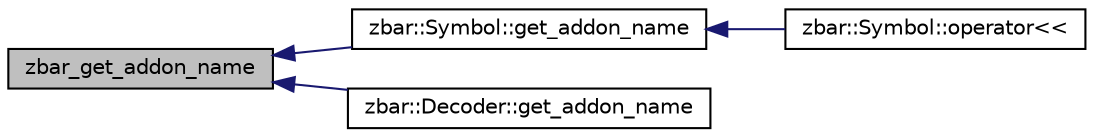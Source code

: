 digraph G
{
  edge [fontname="Helvetica",fontsize="10",labelfontname="Helvetica",labelfontsize="10"];
  node [fontname="Helvetica",fontsize="10",shape=record];
  rankdir=LR;
  Node1 [label="zbar_get_addon_name",height=0.2,width=0.4,color="black", fillcolor="grey75", style="filled" fontcolor="black"];
  Node1 -> Node2 [dir=back,color="midnightblue",fontsize="10",style="solid"];
  Node2 [label="zbar::Symbol::get_addon_name",height=0.2,width=0.4,color="black", fillcolor="white", style="filled",URL="$classzbar_1_1_symbol.html#a0c9d2af65d1c7bcc45ffaa136904ddb6",tooltip="retrieve the string name for any addon."];
  Node2 -> Node3 [dir=back,color="midnightblue",fontsize="10",style="solid"];
  Node3 [label="zbar::Symbol::operator\<\<",height=0.2,width=0.4,color="black", fillcolor="white", style="filled",URL="$classzbar_1_1_symbol.html#a26d9e1f03e35d7a592c15fd31829972b"];
  Node1 -> Node4 [dir=back,color="midnightblue",fontsize="10",style="solid"];
  Node4 [label="zbar::Decoder::get_addon_name",height=0.2,width=0.4,color="black", fillcolor="white", style="filled",URL="$classzbar_1_1_decoder.html#ac8e1a295f74e196cb2fc325702416ae8"];
}
